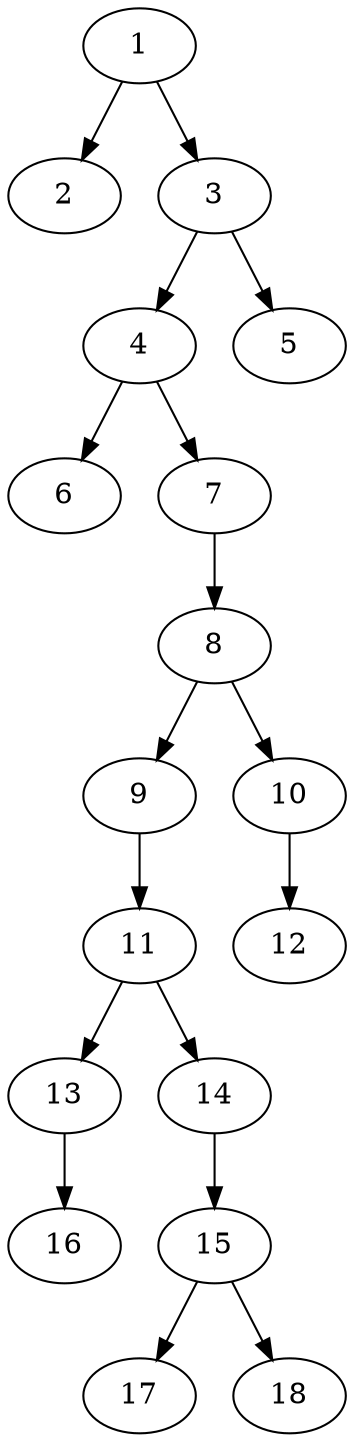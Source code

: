 // DAG (tier=1-easy, mode=data, n=18, ccr=0.334, fat=0.368, density=0.306, regular=0.614, jump=0.025, mindata=1048576, maxdata=8388608)
// DAG automatically generated by daggen at Sun Aug 24 16:33:33 2025
// /home/ermia/Project/Environments/daggen/bin/daggen --dot --ccr 0.334 --fat 0.368 --regular 0.614 --density 0.306 --jump 0.025 --mindata 1048576 --maxdata 8388608 -n 18 
digraph G {
  1 [size="213534941247514345472", alpha="0.19", expect_size="106767470623757172736"]
  1 -> 2 [size ="285804647677952"]
  1 -> 3 [size ="285804647677952"]
  2 [size="85310444591986507776", alpha="0.11", expect_size="42655222295993253888"]
  3 [size="1688019953603829", alpha="0.06", expect_size="844009976801914"]
  3 -> 4 [size ="171003661516800"]
  3 -> 5 [size ="171003661516800"]
  4 [size="25544952049841148", alpha="0.18", expect_size="12772476024920574"]
  4 -> 6 [size ="427408335306752"]
  4 -> 7 [size ="427408335306752"]
  5 [size="94555563506402328576", alpha="0.07", expect_size="47277781753201164288"]
  6 [size="4644717357119963", alpha="0.06", expect_size="2322358678559981"]
  7 [size="75584808752288628736", alpha="0.03", expect_size="37792404376144314368"]
  7 -> 8 [size ="143014366281728"]
  8 [size="157066825282738978816", alpha="0.05", expect_size="78533412641369489408"]
  8 -> 9 [size ="232887563583488"]
  8 -> 10 [size ="232887563583488"]
  9 [size="3609402460138897408", alpha="0.10", expect_size="1804701230069448704"]
  9 -> 11 [size ="18824069906432"]
  10 [size="4300684471951884", alpha="0.01", expect_size="2150342235975942"]
  10 -> 12 [size ="214099958956032"]
  11 [size="23824227614326784000", alpha="0.02", expect_size="11912113807163392000"]
  11 -> 13 [size ="66237287628800"]
  11 -> 14 [size ="66237287628800"]
  12 [size="967020123581235584", alpha="0.06", expect_size="483510061790617792"]
  13 [size="299575908512680448", alpha="0.05", expect_size="149787954256340224"]
  13 -> 16 [size ="395801041829888"]
  14 [size="10556697938624296", alpha="0.01", expect_size="5278348969312148"]
  14 -> 15 [size ="258390097920000"]
  15 [size="446853786862237120", alpha="0.04", expect_size="223426893431118560"]
  15 -> 17 [size ="234481466212352"]
  15 -> 18 [size ="234481466212352"]
  16 [size="1600206389779838", alpha="0.08", expect_size="800103194889919"]
  17 [size="16857875554538356736", alpha="0.15", expect_size="8428937777269178368"]
  18 [size="1285963750451671296", alpha="0.02", expect_size="642981875225835648"]
}
